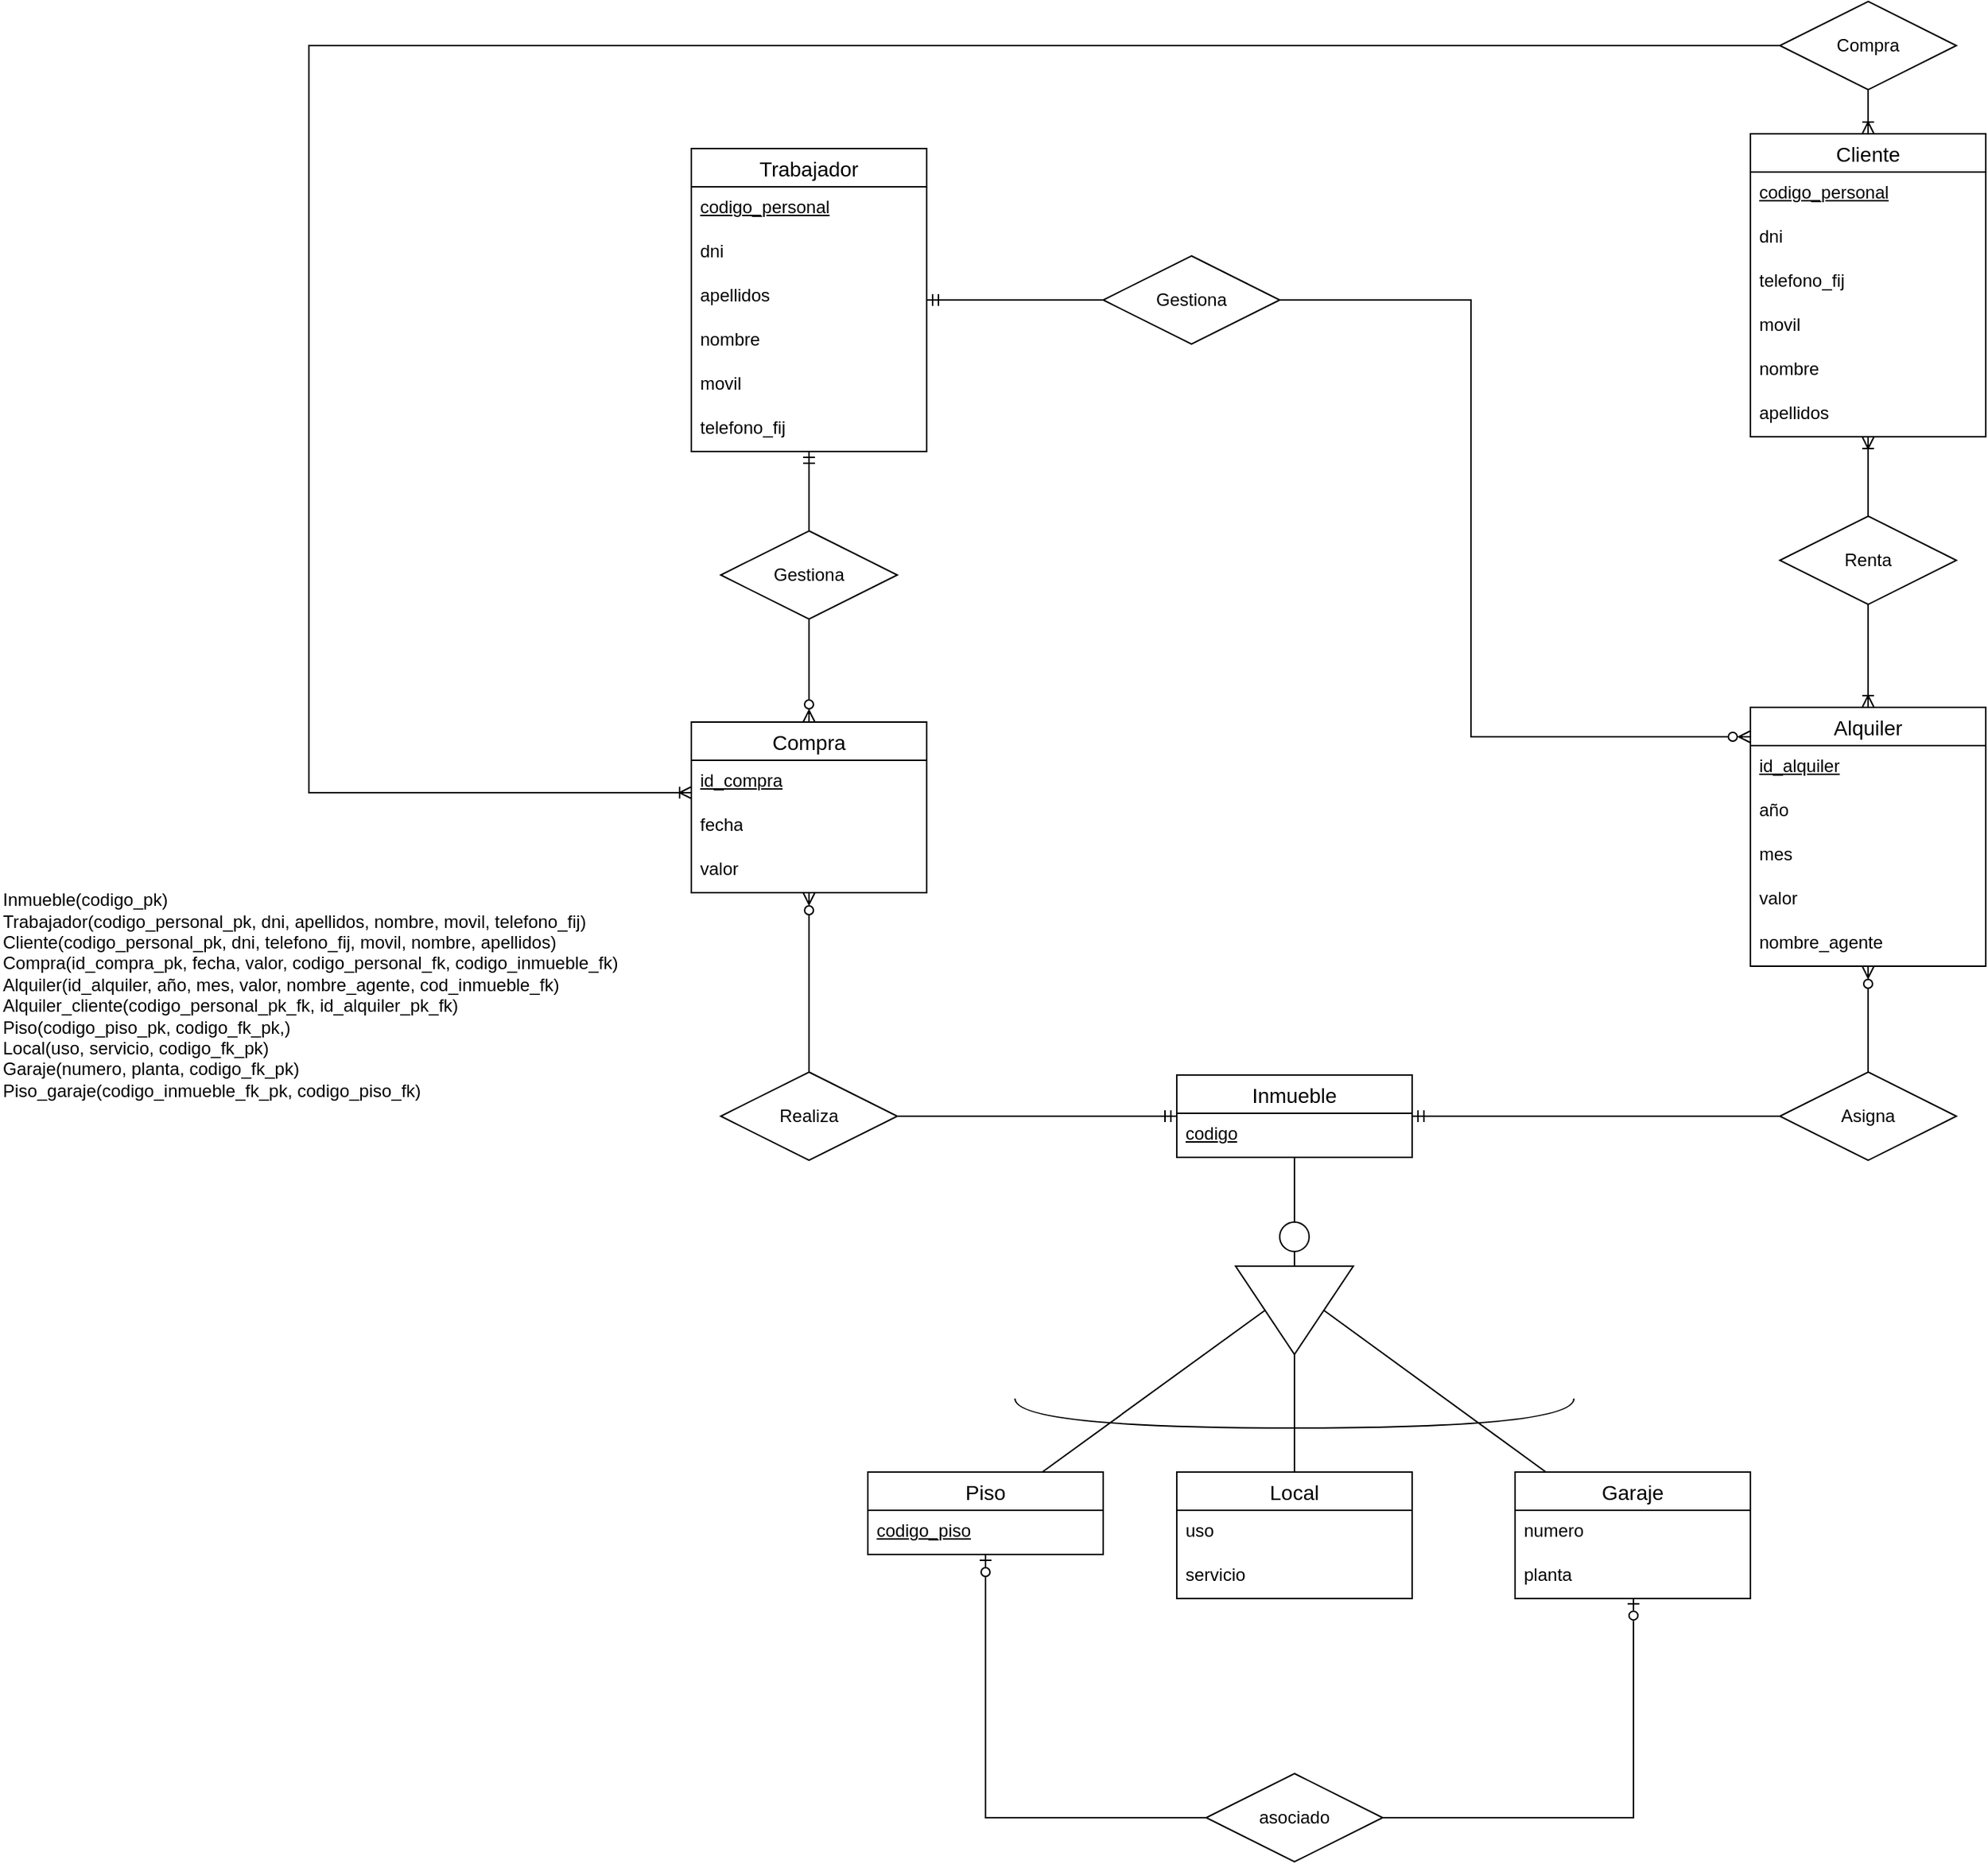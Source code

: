 <mxfile version="22.0.4" type="github">
  <diagram name="Página-1" id="Mcpar856jq0S7g9masL_">
    <mxGraphModel dx="2630" dy="2200" grid="1" gridSize="10" guides="1" tooltips="1" connect="1" arrows="1" fold="1" page="1" pageScale="1" pageWidth="827" pageHeight="1169" math="0" shadow="0">
      <root>
        <mxCell id="0" />
        <mxCell id="1" parent="0" />
        <mxCell id="8paOcjg1AZ56eCSWSEGq-1" value="Inmueble" style="swimlane;fontStyle=0;childLayout=stackLayout;horizontal=1;startSize=26;horizontalStack=0;resizeParent=1;resizeParentMax=0;resizeLast=0;collapsible=1;marginBottom=0;align=center;fontSize=14;" parent="1" vertex="1">
          <mxGeometry x="90" y="310" width="160" height="56" as="geometry" />
        </mxCell>
        <mxCell id="8paOcjg1AZ56eCSWSEGq-2" value="&lt;u&gt;codigo&lt;/u&gt;" style="text;strokeColor=none;fillColor=none;spacingLeft=4;spacingRight=4;overflow=hidden;rotatable=0;points=[[0,0.5],[1,0.5]];portConstraint=eastwest;fontSize=12;whiteSpace=wrap;html=1;" parent="8paOcjg1AZ56eCSWSEGq-1" vertex="1">
          <mxGeometry y="26" width="160" height="30" as="geometry" />
        </mxCell>
        <mxCell id="8paOcjg1AZ56eCSWSEGq-5" value="Cliente" style="swimlane;fontStyle=0;childLayout=stackLayout;horizontal=1;startSize=26;horizontalStack=0;resizeParent=1;resizeParentMax=0;resizeLast=0;collapsible=1;marginBottom=0;align=center;fontSize=14;" parent="1" vertex="1">
          <mxGeometry x="480" y="-330" width="160" height="206" as="geometry" />
        </mxCell>
        <mxCell id="8paOcjg1AZ56eCSWSEGq-56" value="&lt;u&gt;codigo_personal&lt;/u&gt;" style="text;strokeColor=none;fillColor=none;spacingLeft=4;spacingRight=4;overflow=hidden;rotatable=0;points=[[0,0.5],[1,0.5]];portConstraint=eastwest;fontSize=12;whiteSpace=wrap;html=1;" parent="8paOcjg1AZ56eCSWSEGq-5" vertex="1">
          <mxGeometry y="26" width="160" height="30" as="geometry" />
        </mxCell>
        <mxCell id="8paOcjg1AZ56eCSWSEGq-45" value="dni" style="text;strokeColor=none;fillColor=none;spacingLeft=4;spacingRight=4;overflow=hidden;rotatable=0;points=[[0,0.5],[1,0.5]];portConstraint=eastwest;fontSize=12;whiteSpace=wrap;html=1;" parent="8paOcjg1AZ56eCSWSEGq-5" vertex="1">
          <mxGeometry y="56" width="160" height="30" as="geometry" />
        </mxCell>
        <mxCell id="8paOcjg1AZ56eCSWSEGq-49" value="telefono_fij" style="text;strokeColor=none;fillColor=none;spacingLeft=4;spacingRight=4;overflow=hidden;rotatable=0;points=[[0,0.5],[1,0.5]];portConstraint=eastwest;fontSize=12;whiteSpace=wrap;html=1;" parent="8paOcjg1AZ56eCSWSEGq-5" vertex="1">
          <mxGeometry y="86" width="160" height="30" as="geometry" />
        </mxCell>
        <mxCell id="8paOcjg1AZ56eCSWSEGq-48" value="movil" style="text;strokeColor=none;fillColor=none;spacingLeft=4;spacingRight=4;overflow=hidden;rotatable=0;points=[[0,0.5],[1,0.5]];portConstraint=eastwest;fontSize=12;whiteSpace=wrap;html=1;" parent="8paOcjg1AZ56eCSWSEGq-5" vertex="1">
          <mxGeometry y="116" width="160" height="30" as="geometry" />
        </mxCell>
        <mxCell id="8paOcjg1AZ56eCSWSEGq-47" value="nombre" style="text;strokeColor=none;fillColor=none;spacingLeft=4;spacingRight=4;overflow=hidden;rotatable=0;points=[[0,0.5],[1,0.5]];portConstraint=eastwest;fontSize=12;whiteSpace=wrap;html=1;" parent="8paOcjg1AZ56eCSWSEGq-5" vertex="1">
          <mxGeometry y="146" width="160" height="30" as="geometry" />
        </mxCell>
        <mxCell id="8paOcjg1AZ56eCSWSEGq-46" value="apellidos" style="text;strokeColor=none;fillColor=none;spacingLeft=4;spacingRight=4;overflow=hidden;rotatable=0;points=[[0,0.5],[1,0.5]];portConstraint=eastwest;fontSize=12;whiteSpace=wrap;html=1;" parent="8paOcjg1AZ56eCSWSEGq-5" vertex="1">
          <mxGeometry y="176" width="160" height="30" as="geometry" />
        </mxCell>
        <mxCell id="8paOcjg1AZ56eCSWSEGq-9" value="Trabajador" style="swimlane;fontStyle=0;childLayout=stackLayout;horizontal=1;startSize=26;horizontalStack=0;resizeParent=1;resizeParentMax=0;resizeLast=0;collapsible=1;marginBottom=0;align=center;fontSize=14;" parent="1" vertex="1">
          <mxGeometry x="-240" y="-320" width="160" height="206" as="geometry" />
        </mxCell>
        <mxCell id="8paOcjg1AZ56eCSWSEGq-55" value="&lt;u&gt;codigo_personal&lt;/u&gt;" style="text;strokeColor=none;fillColor=none;spacingLeft=4;spacingRight=4;overflow=hidden;rotatable=0;points=[[0,0.5],[1,0.5]];portConstraint=eastwest;fontSize=12;whiteSpace=wrap;html=1;" parent="8paOcjg1AZ56eCSWSEGq-9" vertex="1">
          <mxGeometry y="26" width="160" height="30" as="geometry" />
        </mxCell>
        <mxCell id="8paOcjg1AZ56eCSWSEGq-40" value="dni" style="text;strokeColor=none;fillColor=none;spacingLeft=4;spacingRight=4;overflow=hidden;rotatable=0;points=[[0,0.5],[1,0.5]];portConstraint=eastwest;fontSize=12;whiteSpace=wrap;html=1;" parent="8paOcjg1AZ56eCSWSEGq-9" vertex="1">
          <mxGeometry y="56" width="160" height="30" as="geometry" />
        </mxCell>
        <mxCell id="8paOcjg1AZ56eCSWSEGq-44" value="apellidos" style="text;strokeColor=none;fillColor=none;spacingLeft=4;spacingRight=4;overflow=hidden;rotatable=0;points=[[0,0.5],[1,0.5]];portConstraint=eastwest;fontSize=12;whiteSpace=wrap;html=1;" parent="8paOcjg1AZ56eCSWSEGq-9" vertex="1">
          <mxGeometry y="86" width="160" height="30" as="geometry" />
        </mxCell>
        <mxCell id="8paOcjg1AZ56eCSWSEGq-43" value="nombre" style="text;strokeColor=none;fillColor=none;spacingLeft=4;spacingRight=4;overflow=hidden;rotatable=0;points=[[0,0.5],[1,0.5]];portConstraint=eastwest;fontSize=12;whiteSpace=wrap;html=1;" parent="8paOcjg1AZ56eCSWSEGq-9" vertex="1">
          <mxGeometry y="116" width="160" height="30" as="geometry" />
        </mxCell>
        <mxCell id="8paOcjg1AZ56eCSWSEGq-42" value="movil" style="text;strokeColor=none;fillColor=none;spacingLeft=4;spacingRight=4;overflow=hidden;rotatable=0;points=[[0,0.5],[1,0.5]];portConstraint=eastwest;fontSize=12;whiteSpace=wrap;html=1;" parent="8paOcjg1AZ56eCSWSEGq-9" vertex="1">
          <mxGeometry y="146" width="160" height="30" as="geometry" />
        </mxCell>
        <mxCell id="8paOcjg1AZ56eCSWSEGq-41" value="telefono_fij" style="text;strokeColor=none;fillColor=none;spacingLeft=4;spacingRight=4;overflow=hidden;rotatable=0;points=[[0,0.5],[1,0.5]];portConstraint=eastwest;fontSize=12;whiteSpace=wrap;html=1;" parent="8paOcjg1AZ56eCSWSEGq-9" vertex="1">
          <mxGeometry y="176" width="160" height="30" as="geometry" />
        </mxCell>
        <mxCell id="8paOcjg1AZ56eCSWSEGq-13" value="Piso" style="swimlane;fontStyle=0;childLayout=stackLayout;horizontal=1;startSize=26;horizontalStack=0;resizeParent=1;resizeParentMax=0;resizeLast=0;collapsible=1;marginBottom=0;align=center;fontSize=14;" parent="1" vertex="1">
          <mxGeometry x="-120" y="580" width="160" height="56" as="geometry" />
        </mxCell>
        <mxCell id="8paOcjg1AZ56eCSWSEGq-14" value="&lt;u&gt;codigo_piso&lt;/u&gt;" style="text;strokeColor=none;fillColor=none;spacingLeft=4;spacingRight=4;overflow=hidden;rotatable=0;points=[[0,0.5],[1,0.5]];portConstraint=eastwest;fontSize=12;whiteSpace=wrap;html=1;" parent="8paOcjg1AZ56eCSWSEGq-13" vertex="1">
          <mxGeometry y="26" width="160" height="30" as="geometry" />
        </mxCell>
        <mxCell id="8paOcjg1AZ56eCSWSEGq-17" value="Local" style="swimlane;fontStyle=0;childLayout=stackLayout;horizontal=1;startSize=26;horizontalStack=0;resizeParent=1;resizeParentMax=0;resizeLast=0;collapsible=1;marginBottom=0;align=center;fontSize=14;" parent="1" vertex="1">
          <mxGeometry x="90" y="580" width="160" height="86" as="geometry" />
        </mxCell>
        <mxCell id="8paOcjg1AZ56eCSWSEGq-18" value="uso" style="text;strokeColor=none;fillColor=none;spacingLeft=4;spacingRight=4;overflow=hidden;rotatable=0;points=[[0,0.5],[1,0.5]];portConstraint=eastwest;fontSize=12;whiteSpace=wrap;html=1;" parent="8paOcjg1AZ56eCSWSEGq-17" vertex="1">
          <mxGeometry y="26" width="160" height="30" as="geometry" />
        </mxCell>
        <mxCell id="8paOcjg1AZ56eCSWSEGq-19" value="servicio" style="text;strokeColor=none;fillColor=none;spacingLeft=4;spacingRight=4;overflow=hidden;rotatable=0;points=[[0,0.5],[1,0.5]];portConstraint=eastwest;fontSize=12;whiteSpace=wrap;html=1;" parent="8paOcjg1AZ56eCSWSEGq-17" vertex="1">
          <mxGeometry y="56" width="160" height="30" as="geometry" />
        </mxCell>
        <mxCell id="8paOcjg1AZ56eCSWSEGq-21" value="Garaje" style="swimlane;fontStyle=0;childLayout=stackLayout;horizontal=1;startSize=26;horizontalStack=0;resizeParent=1;resizeParentMax=0;resizeLast=0;collapsible=1;marginBottom=0;align=center;fontSize=14;" parent="1" vertex="1">
          <mxGeometry x="320" y="580" width="160" height="86" as="geometry" />
        </mxCell>
        <mxCell id="8paOcjg1AZ56eCSWSEGq-22" value="numero" style="text;strokeColor=none;fillColor=none;spacingLeft=4;spacingRight=4;overflow=hidden;rotatable=0;points=[[0,0.5],[1,0.5]];portConstraint=eastwest;fontSize=12;whiteSpace=wrap;html=1;" parent="8paOcjg1AZ56eCSWSEGq-21" vertex="1">
          <mxGeometry y="26" width="160" height="30" as="geometry" />
        </mxCell>
        <mxCell id="8paOcjg1AZ56eCSWSEGq-23" value="planta" style="text;strokeColor=none;fillColor=none;spacingLeft=4;spacingRight=4;overflow=hidden;rotatable=0;points=[[0,0.5],[1,0.5]];portConstraint=eastwest;fontSize=12;whiteSpace=wrap;html=1;" parent="8paOcjg1AZ56eCSWSEGq-21" vertex="1">
          <mxGeometry y="56" width="160" height="30" as="geometry" />
        </mxCell>
        <mxCell id="8paOcjg1AZ56eCSWSEGq-25" value="" style="triangle;whiteSpace=wrap;html=1;rotation=90;" parent="1" vertex="1">
          <mxGeometry x="140" y="430" width="60" height="80" as="geometry" />
        </mxCell>
        <mxCell id="8paOcjg1AZ56eCSWSEGq-35" value="" style="endArrow=none;html=1;rounded=0;" parent="1" source="8paOcjg1AZ56eCSWSEGq-93" target="8paOcjg1AZ56eCSWSEGq-1" edge="1">
          <mxGeometry width="50" height="50" relative="1" as="geometry">
            <mxPoint x="570" y="360" as="sourcePoint" />
            <mxPoint x="620" y="310" as="targetPoint" />
          </mxGeometry>
        </mxCell>
        <mxCell id="8paOcjg1AZ56eCSWSEGq-36" value="" style="endArrow=none;html=1;rounded=0;exitX=0.5;exitY=1;exitDx=0;exitDy=0;" parent="1" source="8paOcjg1AZ56eCSWSEGq-25" target="8paOcjg1AZ56eCSWSEGq-13" edge="1">
          <mxGeometry width="50" height="50" relative="1" as="geometry">
            <mxPoint x="570" y="530" as="sourcePoint" />
            <mxPoint x="620" y="480" as="targetPoint" />
          </mxGeometry>
        </mxCell>
        <mxCell id="8paOcjg1AZ56eCSWSEGq-37" value="" style="endArrow=none;html=1;rounded=0;entryX=1;entryY=0.5;entryDx=0;entryDy=0;exitX=0.5;exitY=0;exitDx=0;exitDy=0;" parent="1" source="8paOcjg1AZ56eCSWSEGq-17" target="8paOcjg1AZ56eCSWSEGq-25" edge="1">
          <mxGeometry width="50" height="50" relative="1" as="geometry">
            <mxPoint x="410" y="560" as="sourcePoint" />
            <mxPoint x="460" y="510" as="targetPoint" />
          </mxGeometry>
        </mxCell>
        <mxCell id="8paOcjg1AZ56eCSWSEGq-39" value="" style="endArrow=none;html=1;rounded=0;exitX=0.5;exitY=0;exitDx=0;exitDy=0;" parent="1" source="8paOcjg1AZ56eCSWSEGq-25" target="8paOcjg1AZ56eCSWSEGq-21" edge="1">
          <mxGeometry width="50" height="50" relative="1" as="geometry">
            <mxPoint x="250" y="590" as="sourcePoint" />
            <mxPoint x="300" y="540" as="targetPoint" />
          </mxGeometry>
        </mxCell>
        <mxCell id="8paOcjg1AZ56eCSWSEGq-54" style="edgeStyle=orthogonalEdgeStyle;rounded=0;orthogonalLoop=1;jettySize=auto;html=1;endArrow=ERzeroToOne;endFill=0;" parent="1" source="8paOcjg1AZ56eCSWSEGq-51" target="8paOcjg1AZ56eCSWSEGq-13" edge="1">
          <mxGeometry relative="1" as="geometry" />
        </mxCell>
        <mxCell id="8paOcjg1AZ56eCSWSEGq-51" value="asociado" style="shape=rhombus;perimeter=rhombusPerimeter;whiteSpace=wrap;html=1;align=center;" parent="1" vertex="1">
          <mxGeometry x="110" y="785" width="120" height="60" as="geometry" />
        </mxCell>
        <mxCell id="8paOcjg1AZ56eCSWSEGq-53" style="edgeStyle=orthogonalEdgeStyle;rounded=0;orthogonalLoop=1;jettySize=auto;html=1;entryX=0.503;entryY=0.986;entryDx=0;entryDy=0;entryPerimeter=0;endArrow=ERzeroToOne;endFill=0;" parent="1" source="8paOcjg1AZ56eCSWSEGq-51" target="8paOcjg1AZ56eCSWSEGq-23" edge="1">
          <mxGeometry relative="1" as="geometry">
            <Array as="points">
              <mxPoint x="400" y="815" />
            </Array>
          </mxGeometry>
        </mxCell>
        <mxCell id="8paOcjg1AZ56eCSWSEGq-63" value="Alquiler" style="swimlane;fontStyle=0;childLayout=stackLayout;horizontal=1;startSize=26;horizontalStack=0;resizeParent=1;resizeParentMax=0;resizeLast=0;collapsible=1;marginBottom=0;align=center;fontSize=14;" parent="1" vertex="1">
          <mxGeometry x="480" y="60" width="160" height="176" as="geometry" />
        </mxCell>
        <mxCell id="8paOcjg1AZ56eCSWSEGq-64" value="&lt;u&gt;id_alquiler&lt;/u&gt;" style="text;strokeColor=none;fillColor=none;spacingLeft=4;spacingRight=4;overflow=hidden;rotatable=0;points=[[0,0.5],[1,0.5]];portConstraint=eastwest;fontSize=12;whiteSpace=wrap;html=1;" parent="8paOcjg1AZ56eCSWSEGq-63" vertex="1">
          <mxGeometry y="26" width="160" height="30" as="geometry" />
        </mxCell>
        <mxCell id="8paOcjg1AZ56eCSWSEGq-65" value="año" style="text;strokeColor=none;fillColor=none;spacingLeft=4;spacingRight=4;overflow=hidden;rotatable=0;points=[[0,0.5],[1,0.5]];portConstraint=eastwest;fontSize=12;whiteSpace=wrap;html=1;" parent="8paOcjg1AZ56eCSWSEGq-63" vertex="1">
          <mxGeometry y="56" width="160" height="30" as="geometry" />
        </mxCell>
        <mxCell id="8paOcjg1AZ56eCSWSEGq-66" value="mes" style="text;strokeColor=none;fillColor=none;spacingLeft=4;spacingRight=4;overflow=hidden;rotatable=0;points=[[0,0.5],[1,0.5]];portConstraint=eastwest;fontSize=12;whiteSpace=wrap;html=1;" parent="8paOcjg1AZ56eCSWSEGq-63" vertex="1">
          <mxGeometry y="86" width="160" height="30" as="geometry" />
        </mxCell>
        <mxCell id="8paOcjg1AZ56eCSWSEGq-67" value="valor" style="text;strokeColor=none;fillColor=none;spacingLeft=4;spacingRight=4;overflow=hidden;rotatable=0;points=[[0,0.5],[1,0.5]];portConstraint=eastwest;fontSize=12;whiteSpace=wrap;html=1;" parent="8paOcjg1AZ56eCSWSEGq-63" vertex="1">
          <mxGeometry y="116" width="160" height="30" as="geometry" />
        </mxCell>
        <mxCell id="8paOcjg1AZ56eCSWSEGq-68" value="nombre_agente" style="text;strokeColor=none;fillColor=none;spacingLeft=4;spacingRight=4;overflow=hidden;rotatable=0;points=[[0,0.5],[1,0.5]];portConstraint=eastwest;fontSize=12;whiteSpace=wrap;html=1;" parent="8paOcjg1AZ56eCSWSEGq-63" vertex="1">
          <mxGeometry y="146" width="160" height="30" as="geometry" />
        </mxCell>
        <mxCell id="8paOcjg1AZ56eCSWSEGq-81" style="edgeStyle=orthogonalEdgeStyle;rounded=0;orthogonalLoop=1;jettySize=auto;html=1;endArrow=ERzeroToMany;endFill=0;" parent="1" source="8paOcjg1AZ56eCSWSEGq-69" target="8paOcjg1AZ56eCSWSEGq-63" edge="1">
          <mxGeometry relative="1" as="geometry">
            <Array as="points">
              <mxPoint x="290" y="-217" />
              <mxPoint x="290" y="80" />
            </Array>
          </mxGeometry>
        </mxCell>
        <mxCell id="8paOcjg1AZ56eCSWSEGq-86" style="edgeStyle=orthogonalEdgeStyle;rounded=0;orthogonalLoop=1;jettySize=auto;html=1;endArrow=ERmandOne;endFill=0;" parent="1" source="8paOcjg1AZ56eCSWSEGq-69" target="8paOcjg1AZ56eCSWSEGq-9" edge="1">
          <mxGeometry relative="1" as="geometry" />
        </mxCell>
        <mxCell id="8paOcjg1AZ56eCSWSEGq-69" value="Gestiona" style="shape=rhombus;perimeter=rhombusPerimeter;whiteSpace=wrap;html=1;align=center;" parent="1" vertex="1">
          <mxGeometry x="40" y="-247" width="120" height="60" as="geometry" />
        </mxCell>
        <mxCell id="8paOcjg1AZ56eCSWSEGq-82" style="edgeStyle=orthogonalEdgeStyle;rounded=0;orthogonalLoop=1;jettySize=auto;html=1;endArrow=ERoneToMany;endFill=0;" parent="1" source="8paOcjg1AZ56eCSWSEGq-70" target="8paOcjg1AZ56eCSWSEGq-5" edge="1">
          <mxGeometry relative="1" as="geometry" />
        </mxCell>
        <mxCell id="8paOcjg1AZ56eCSWSEGq-83" style="edgeStyle=orthogonalEdgeStyle;rounded=0;orthogonalLoop=1;jettySize=auto;html=1;endArrow=ERoneToMany;endFill=0;" parent="1" source="8paOcjg1AZ56eCSWSEGq-70" target="8paOcjg1AZ56eCSWSEGq-63" edge="1">
          <mxGeometry relative="1" as="geometry" />
        </mxCell>
        <mxCell id="8paOcjg1AZ56eCSWSEGq-70" value="Renta" style="shape=rhombus;perimeter=rhombusPerimeter;whiteSpace=wrap;html=1;align=center;" parent="1" vertex="1">
          <mxGeometry x="500" y="-70" width="120" height="60" as="geometry" />
        </mxCell>
        <mxCell id="8paOcjg1AZ56eCSWSEGq-71" value="Compra" style="swimlane;fontStyle=0;childLayout=stackLayout;horizontal=1;startSize=26;horizontalStack=0;resizeParent=1;resizeParentMax=0;resizeLast=0;collapsible=1;marginBottom=0;align=center;fontSize=14;" parent="1" vertex="1">
          <mxGeometry x="-240" y="70" width="160" height="116" as="geometry" />
        </mxCell>
        <mxCell id="8paOcjg1AZ56eCSWSEGq-72" value="&lt;u&gt;id_compra&lt;/u&gt;" style="text;strokeColor=none;fillColor=none;spacingLeft=4;spacingRight=4;overflow=hidden;rotatable=0;points=[[0,0.5],[1,0.5]];portConstraint=eastwest;fontSize=12;whiteSpace=wrap;html=1;" parent="8paOcjg1AZ56eCSWSEGq-71" vertex="1">
          <mxGeometry y="26" width="160" height="30" as="geometry" />
        </mxCell>
        <mxCell id="8paOcjg1AZ56eCSWSEGq-73" value="fecha" style="text;strokeColor=none;fillColor=none;spacingLeft=4;spacingRight=4;overflow=hidden;rotatable=0;points=[[0,0.5],[1,0.5]];portConstraint=eastwest;fontSize=12;whiteSpace=wrap;html=1;" parent="8paOcjg1AZ56eCSWSEGq-71" vertex="1">
          <mxGeometry y="56" width="160" height="30" as="geometry" />
        </mxCell>
        <mxCell id="8paOcjg1AZ56eCSWSEGq-74" value="valor" style="text;strokeColor=none;fillColor=none;spacingLeft=4;spacingRight=4;overflow=hidden;rotatable=0;points=[[0,0.5],[1,0.5]];portConstraint=eastwest;fontSize=12;whiteSpace=wrap;html=1;" parent="8paOcjg1AZ56eCSWSEGq-71" vertex="1">
          <mxGeometry y="86" width="160" height="30" as="geometry" />
        </mxCell>
        <mxCell id="8paOcjg1AZ56eCSWSEGq-84" style="edgeStyle=orthogonalEdgeStyle;rounded=0;orthogonalLoop=1;jettySize=auto;html=1;endArrow=ERmandOne;endFill=0;" parent="1" source="8paOcjg1AZ56eCSWSEGq-75" target="8paOcjg1AZ56eCSWSEGq-9" edge="1">
          <mxGeometry relative="1" as="geometry" />
        </mxCell>
        <mxCell id="8paOcjg1AZ56eCSWSEGq-85" style="edgeStyle=orthogonalEdgeStyle;rounded=0;orthogonalLoop=1;jettySize=auto;html=1;entryX=0.5;entryY=0;entryDx=0;entryDy=0;endArrow=ERzeroToMany;endFill=0;" parent="1" source="8paOcjg1AZ56eCSWSEGq-75" target="8paOcjg1AZ56eCSWSEGq-71" edge="1">
          <mxGeometry relative="1" as="geometry" />
        </mxCell>
        <mxCell id="8paOcjg1AZ56eCSWSEGq-75" value="Gestiona" style="shape=rhombus;perimeter=rhombusPerimeter;whiteSpace=wrap;html=1;align=center;" parent="1" vertex="1">
          <mxGeometry x="-220" y="-60" width="120" height="60" as="geometry" />
        </mxCell>
        <mxCell id="8paOcjg1AZ56eCSWSEGq-78" style="edgeStyle=orthogonalEdgeStyle;rounded=0;orthogonalLoop=1;jettySize=auto;html=1;endArrow=ERoneToMany;endFill=0;" parent="1" source="8paOcjg1AZ56eCSWSEGq-76" target="8paOcjg1AZ56eCSWSEGq-71" edge="1">
          <mxGeometry relative="1" as="geometry">
            <Array as="points">
              <mxPoint x="-500" y="-390" />
              <mxPoint x="-500" y="118" />
            </Array>
          </mxGeometry>
        </mxCell>
        <mxCell id="8paOcjg1AZ56eCSWSEGq-79" style="edgeStyle=orthogonalEdgeStyle;rounded=0;orthogonalLoop=1;jettySize=auto;html=1;endArrow=ERoneToMany;endFill=0;" parent="1" source="8paOcjg1AZ56eCSWSEGq-76" target="8paOcjg1AZ56eCSWSEGq-5" edge="1">
          <mxGeometry relative="1" as="geometry" />
        </mxCell>
        <mxCell id="8paOcjg1AZ56eCSWSEGq-76" value="Compra" style="shape=rhombus;perimeter=rhombusPerimeter;whiteSpace=wrap;html=1;align=center;" parent="1" vertex="1">
          <mxGeometry x="500" y="-420" width="120" height="60" as="geometry" />
        </mxCell>
        <mxCell id="8paOcjg1AZ56eCSWSEGq-89" style="edgeStyle=orthogonalEdgeStyle;rounded=0;orthogonalLoop=1;jettySize=auto;html=1;endArrow=ERzeroToMany;endFill=0;" parent="1" source="8paOcjg1AZ56eCSWSEGq-87" target="8paOcjg1AZ56eCSWSEGq-71" edge="1">
          <mxGeometry relative="1" as="geometry" />
        </mxCell>
        <mxCell id="8paOcjg1AZ56eCSWSEGq-90" style="edgeStyle=orthogonalEdgeStyle;rounded=0;orthogonalLoop=1;jettySize=auto;html=1;endArrow=ERmandOne;endFill=0;" parent="1" source="8paOcjg1AZ56eCSWSEGq-87" target="8paOcjg1AZ56eCSWSEGq-1" edge="1">
          <mxGeometry relative="1" as="geometry" />
        </mxCell>
        <mxCell id="8paOcjg1AZ56eCSWSEGq-87" value="Realiza" style="shape=rhombus;perimeter=rhombusPerimeter;whiteSpace=wrap;html=1;align=center;" parent="1" vertex="1">
          <mxGeometry x="-220" y="308" width="120" height="60" as="geometry" />
        </mxCell>
        <mxCell id="8paOcjg1AZ56eCSWSEGq-91" style="edgeStyle=orthogonalEdgeStyle;rounded=0;orthogonalLoop=1;jettySize=auto;html=1;endArrow=ERzeroToMany;endFill=0;" parent="1" source="8paOcjg1AZ56eCSWSEGq-88" target="8paOcjg1AZ56eCSWSEGq-63" edge="1">
          <mxGeometry relative="1" as="geometry" />
        </mxCell>
        <mxCell id="8paOcjg1AZ56eCSWSEGq-92" style="edgeStyle=orthogonalEdgeStyle;rounded=0;orthogonalLoop=1;jettySize=auto;html=1;endArrow=ERmandOne;endFill=0;" parent="1" source="8paOcjg1AZ56eCSWSEGq-88" target="8paOcjg1AZ56eCSWSEGq-1" edge="1">
          <mxGeometry relative="1" as="geometry" />
        </mxCell>
        <mxCell id="8paOcjg1AZ56eCSWSEGq-88" value="Asigna" style="shape=rhombus;perimeter=rhombusPerimeter;whiteSpace=wrap;html=1;align=center;" parent="1" vertex="1">
          <mxGeometry x="500" y="308" width="120" height="60" as="geometry" />
        </mxCell>
        <mxCell id="8paOcjg1AZ56eCSWSEGq-94" value="" style="endArrow=none;html=1;rounded=0;exitX=0;exitY=0.5;exitDx=0;exitDy=0;" parent="1" source="8paOcjg1AZ56eCSWSEGq-25" target="8paOcjg1AZ56eCSWSEGq-93" edge="1">
          <mxGeometry width="50" height="50" relative="1" as="geometry">
            <mxPoint x="170" y="440" as="sourcePoint" />
            <mxPoint x="170" y="366" as="targetPoint" />
          </mxGeometry>
        </mxCell>
        <mxCell id="8paOcjg1AZ56eCSWSEGq-93" value="" style="ellipse;whiteSpace=wrap;html=1;aspect=fixed;" parent="1" vertex="1">
          <mxGeometry x="160" y="410" width="20" height="20" as="geometry" />
        </mxCell>
        <mxCell id="8paOcjg1AZ56eCSWSEGq-95" value="" style="endArrow=none;html=1;rounded=0;edgeStyle=orthogonalEdgeStyle;curved=1;" parent="1" edge="1">
          <mxGeometry width="50" height="50" relative="1" as="geometry">
            <mxPoint x="-20" y="530" as="sourcePoint" />
            <mxPoint x="360" y="530" as="targetPoint" />
            <Array as="points">
              <mxPoint x="-20" y="550" />
              <mxPoint x="360" y="550" />
            </Array>
          </mxGeometry>
        </mxCell>
        <mxCell id="zbIGRtpKsvbfv4JogEP--1" value="&lt;div align=&quot;left&quot;&gt;&lt;div align=&quot;left&quot;&gt;Inmueble(codigo_pk)&lt;/div&gt;&lt;/div&gt;&lt;div align=&quot;left&quot;&gt;Trabajador(codigo_personal_pk, dni, apellidos, nombre, movil, telefono_fij)&lt;/div&gt;&lt;div align=&quot;left&quot;&gt;Cliente(codigo_personal_pk, dni, telefono_fij, movil, nombre, apellidos)&lt;/div&gt;&lt;div align=&quot;left&quot;&gt;Compra(id_compra_pk, fecha, valor, codigo_personal_fk, codigo_inmueble_fk)&lt;/div&gt;&lt;div align=&quot;left&quot;&gt;Alquiler(id_alquiler, año, mes, valor, nombre_agente, cod_inmueble_fk)&lt;/div&gt;&lt;div align=&quot;left&quot;&gt;Alquiler_cliente(codigo_personal_pk_fk, id_alquiler_pk_fk)&lt;/div&gt;&lt;div align=&quot;left&quot;&gt;Piso(codigo_piso_pk, codigo_fk_pk,)&lt;/div&gt;&lt;div align=&quot;left&quot;&gt;Local(uso, servicio, codigo_fk_pk)&lt;/div&gt;&lt;div align=&quot;left&quot;&gt;Garaje(numero, planta, codigo_fk_pk)&lt;/div&gt;&lt;div align=&quot;left&quot;&gt;Piso_garaje(codigo_inmueble_fk_pk, codigo_piso_fk) &lt;br&gt;&lt;/div&gt;&lt;div align=&quot;left&quot;&gt;&lt;br&gt;&lt;/div&gt;&lt;div align=&quot;left&quot;&gt;&lt;br&gt;&lt;/div&gt;" style="text;html=1;strokeColor=none;fillColor=none;align=left;verticalAlign=middle;whiteSpace=wrap;rounded=0;" vertex="1" parent="1">
          <mxGeometry x="-710" y="130" width="490" height="280" as="geometry" />
        </mxCell>
      </root>
    </mxGraphModel>
  </diagram>
</mxfile>
